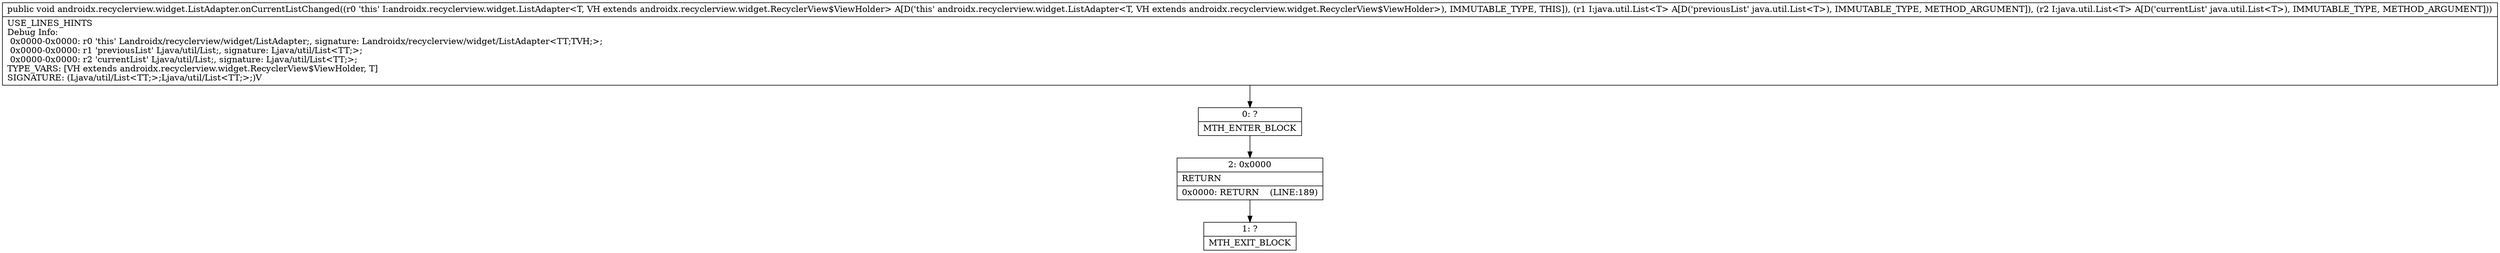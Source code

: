 digraph "CFG forandroidx.recyclerview.widget.ListAdapter.onCurrentListChanged(Ljava\/util\/List;Ljava\/util\/List;)V" {
Node_0 [shape=record,label="{0\:\ ?|MTH_ENTER_BLOCK\l}"];
Node_2 [shape=record,label="{2\:\ 0x0000|RETURN\l|0x0000: RETURN    (LINE:189)\l}"];
Node_1 [shape=record,label="{1\:\ ?|MTH_EXIT_BLOCK\l}"];
MethodNode[shape=record,label="{public void androidx.recyclerview.widget.ListAdapter.onCurrentListChanged((r0 'this' I:androidx.recyclerview.widget.ListAdapter\<T, VH extends androidx.recyclerview.widget.RecyclerView$ViewHolder\> A[D('this' androidx.recyclerview.widget.ListAdapter\<T, VH extends androidx.recyclerview.widget.RecyclerView$ViewHolder\>), IMMUTABLE_TYPE, THIS]), (r1 I:java.util.List\<T\> A[D('previousList' java.util.List\<T\>), IMMUTABLE_TYPE, METHOD_ARGUMENT]), (r2 I:java.util.List\<T\> A[D('currentList' java.util.List\<T\>), IMMUTABLE_TYPE, METHOD_ARGUMENT]))  | USE_LINES_HINTS\lDebug Info:\l  0x0000\-0x0000: r0 'this' Landroidx\/recyclerview\/widget\/ListAdapter;, signature: Landroidx\/recyclerview\/widget\/ListAdapter\<TT;TVH;\>;\l  0x0000\-0x0000: r1 'previousList' Ljava\/util\/List;, signature: Ljava\/util\/List\<TT;\>;\l  0x0000\-0x0000: r2 'currentList' Ljava\/util\/List;, signature: Ljava\/util\/List\<TT;\>;\lTYPE_VARS: [VH extends androidx.recyclerview.widget.RecyclerView$ViewHolder, T]\lSIGNATURE: (Ljava\/util\/List\<TT;\>;Ljava\/util\/List\<TT;\>;)V\l}"];
MethodNode -> Node_0;Node_0 -> Node_2;
Node_2 -> Node_1;
}

